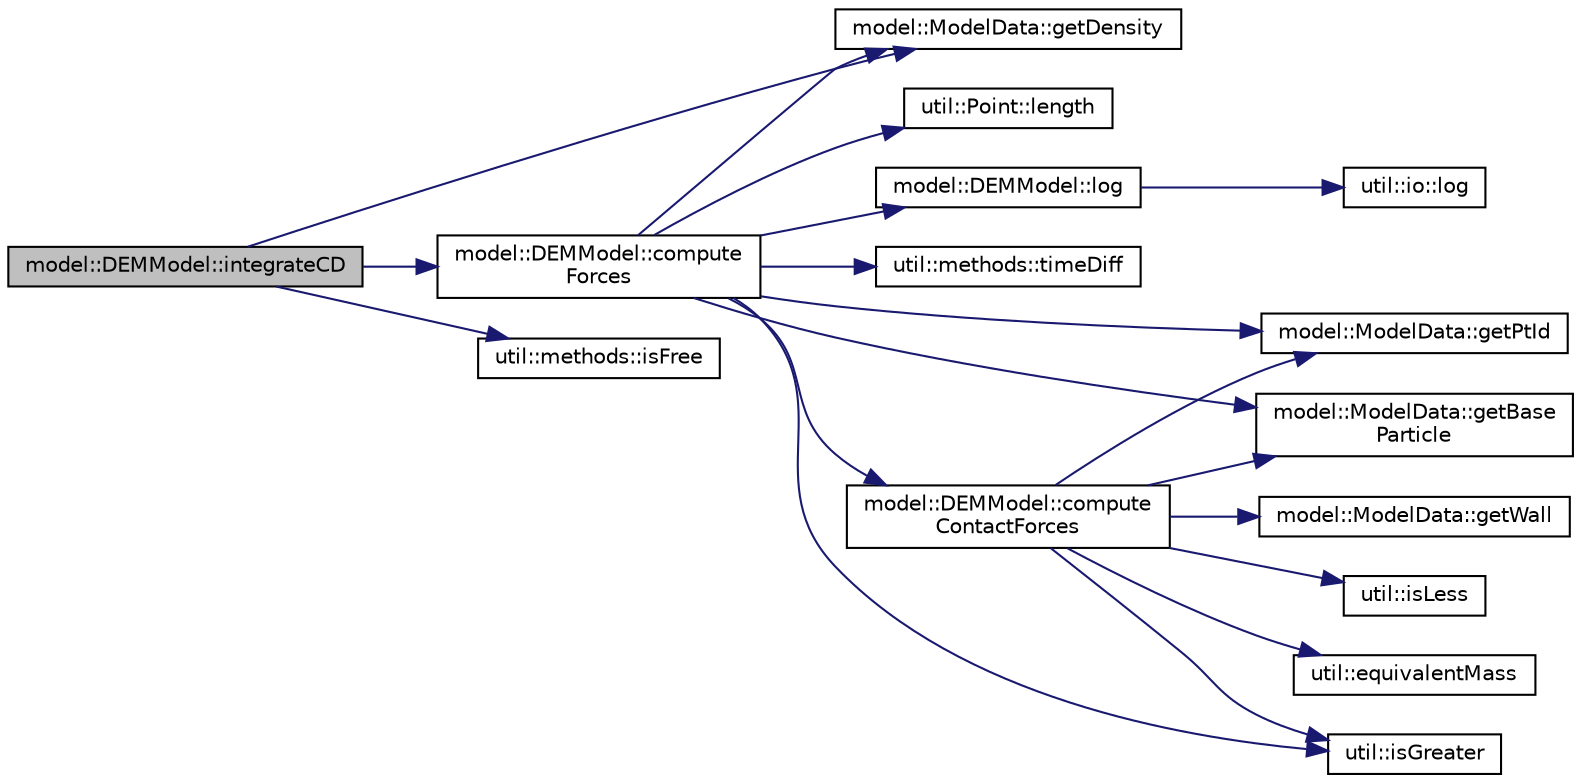 digraph "model::DEMModel::integrateCD"
{
  edge [fontname="Helvetica",fontsize="10",labelfontname="Helvetica",labelfontsize="10"];
  node [fontname="Helvetica",fontsize="10",shape=record];
  rankdir="LR";
  Node21 [label="model::DEMModel::integrateCD",height=0.2,width=0.4,color="black", fillcolor="grey75", style="filled", fontcolor="black"];
  Node21 -> Node22 [color="midnightblue",fontsize="10",style="solid",fontname="Helvetica"];
  Node22 [label="model::ModelData::getDensity",height=0.2,width=0.4,color="black", fillcolor="white", style="filled",URL="$classmodel_1_1ModelData.html#abed01bad5d70678329daf23d61b085a1",tooltip="Get density of particle. "];
  Node21 -> Node23 [color="midnightblue",fontsize="10",style="solid",fontname="Helvetica"];
  Node23 [label="util::methods::isFree",height=0.2,width=0.4,color="black", fillcolor="white", style="filled",URL="$namespaceutil_1_1methods.html#ac8ab8ee8690f8baa3e008256f7a5351d",tooltip="Returns true if degree of freedom is free. "];
  Node21 -> Node24 [color="midnightblue",fontsize="10",style="solid",fontname="Helvetica"];
  Node24 [label="model::DEMModel::compute\lForces",height=0.2,width=0.4,color="black", fillcolor="white", style="filled",URL="$classmodel_1_1DEMModel.html#aa6280fa8bb694b07e3d7867f618660ca",tooltip="Computes peridynamic forces and contact forces. "];
  Node24 -> Node25 [color="midnightblue",fontsize="10",style="solid",fontname="Helvetica"];
  Node25 [label="model::DEMModel::log",height=0.2,width=0.4,color="black", fillcolor="white", style="filled",URL="$classmodel_1_1DEMModel.html#af734f90bd93d53ea0c6f05ef4882fc30"];
  Node25 -> Node26 [color="midnightblue",fontsize="10",style="solid",fontname="Helvetica"];
  Node26 [label="util::io::log",height=0.2,width=0.4,color="black", fillcolor="white", style="filled",URL="$namespaceutil_1_1io.html#a1ddf7fcc08ed1ab44a0af2054ddea600",tooltip="Global method to log the message. "];
  Node24 -> Node27 [color="midnightblue",fontsize="10",style="solid",fontname="Helvetica"];
  Node27 [label="util::methods::timeDiff",height=0.2,width=0.4,color="black", fillcolor="white", style="filled",URL="$namespaceutil_1_1methods.html#ae2cbeeaef260d8e5552f776da1499504",tooltip="Returns difference between two times. "];
  Node24 -> Node28 [color="midnightblue",fontsize="10",style="solid",fontname="Helvetica"];
  Node28 [label="model::DEMModel::compute\lContactForces",height=0.2,width=0.4,color="black", fillcolor="white", style="filled",URL="$classmodel_1_1DEMModel.html#a5f63a024b52174fed79847ce0b0f473f",tooltip="Computes peridynamic forces and contact forces. "];
  Node28 -> Node29 [color="midnightblue",fontsize="10",style="solid",fontname="Helvetica"];
  Node29 [label="model::ModelData::getPtId",height=0.2,width=0.4,color="black", fillcolor="white", style="filled",URL="$classmodel_1_1ModelData.html#a5d4371ed532e829b82c926852505760e",tooltip="Get particle id given the location in particle list. "];
  Node28 -> Node30 [color="midnightblue",fontsize="10",style="solid",fontname="Helvetica"];
  Node30 [label="model::ModelData::getBase\lParticle",height=0.2,width=0.4,color="black", fillcolor="white", style="filled",URL="$classmodel_1_1ModelData.html#a4a055297b6e83e461e941c495e665e4c",tooltip="Get pointer to base particle. "];
  Node28 -> Node31 [color="midnightblue",fontsize="10",style="solid",fontname="Helvetica"];
  Node31 [label="util::isLess",height=0.2,width=0.4,color="black", fillcolor="white", style="filled",URL="$namespaceutil.html#a868a26599b6b844d08d30063ac898319",tooltip="Returns true if a < b. "];
  Node28 -> Node32 [color="midnightblue",fontsize="10",style="solid",fontname="Helvetica"];
  Node32 [label="util::isGreater",height=0.2,width=0.4,color="black", fillcolor="white", style="filled",URL="$namespaceutil.html#a227b5f8acbd7a403a033663c8893d631",tooltip="Returns true if a > b. "];
  Node28 -> Node33 [color="midnightblue",fontsize="10",style="solid",fontname="Helvetica"];
  Node33 [label="util::equivalentMass",height=0.2,width=0.4,color="black", fillcolor="white", style="filled",URL="$namespaceutil.html#a61b8040019c885bc15525802079bd9e1",tooltip="Compute harmonic mean of m1 and m2. "];
  Node28 -> Node34 [color="midnightblue",fontsize="10",style="solid",fontname="Helvetica"];
  Node34 [label="model::ModelData::getWall",height=0.2,width=0.4,color="black", fillcolor="white", style="filled",URL="$classmodel_1_1ModelData.html#a3b03dbaeff7741cbfbd80c8df21f6aed",tooltip="Get pointer to wall. "];
  Node24 -> Node22 [color="midnightblue",fontsize="10",style="solid",fontname="Helvetica"];
  Node24 -> Node29 [color="midnightblue",fontsize="10",style="solid",fontname="Helvetica"];
  Node24 -> Node30 [color="midnightblue",fontsize="10",style="solid",fontname="Helvetica"];
  Node24 -> Node32 [color="midnightblue",fontsize="10",style="solid",fontname="Helvetica"];
  Node24 -> Node35 [color="midnightblue",fontsize="10",style="solid",fontname="Helvetica"];
  Node35 [label="util::Point::length",height=0.2,width=0.4,color="black", fillcolor="white", style="filled",URL="$structutil_1_1Point.html#a7e6ec50072f4ff4d6461412cdc531b65",tooltip="Computes the Euclidean length of the vector. "];
}
